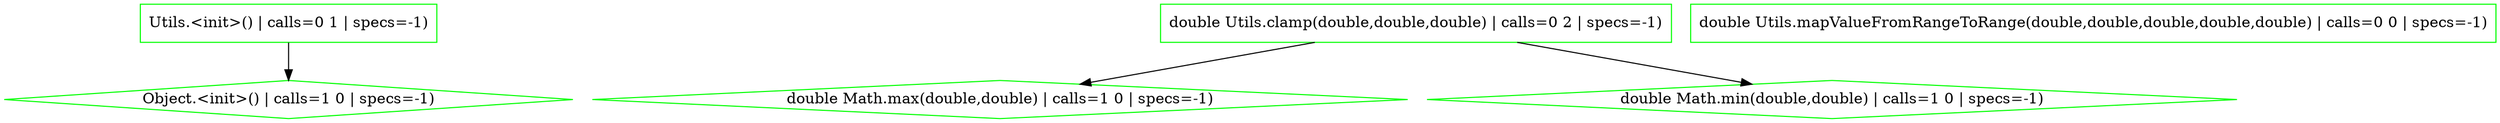 digraph {
"java.lang.Object.<init>().dfab4f0d99f94f824a6db190f40d78c9" [shape=box,label="Object.<init>() | calls=1 0 | specs=-1)",color=green,shape=diamond]
"com.karthik.imager.Recycler.Utils.<init>().fa1710c650f57ebfad96e746a065da2a" [shape=box,label="Utils.<init>() | calls=0 1 | specs=-1)",color=green,shape=box]
"com.karthik.imager.Recycler.Utils.clamp(double,double,double):double.0da66021ebf419c99959dacf24065e21" [shape=box,label="double Utils.clamp(double,double,double) | calls=0 2 | specs=-1)",color=green,shape=box]
"com.karthik.imager.Recycler.Utils.mapValueFromRangeToRange(double,double,double,double,double):doubl.a37c8928fa5af9dda1070aa629e9ad74" [shape=box,label="double Utils.mapValueFromRangeToRange(double,double,double,double,double) | calls=0 0 | specs=-1)",color=green,shape=box]
"java.lang.Math.max(double,double):double.6ab583b5625e42ee03cbcbef9fa2f03b" [shape=box,label="double Math.max(double,double) | calls=1 0 | specs=-1)",color=green,shape=diamond]
"java.lang.Math.min(double,double):double.090e6c2e24f3b1d78d39b919c9a75d0a" [shape=box,label="double Math.min(double,double) | calls=1 0 | specs=-1)",color=green,shape=diamond]
"com.karthik.imager.Recycler.Utils.clamp(double,double,double):double.0da66021ebf419c99959dacf24065e21" -> "java.lang.Math.min(double,double):double.090e6c2e24f3b1d78d39b919c9a75d0a"
"com.karthik.imager.Recycler.Utils.clamp(double,double,double):double.0da66021ebf419c99959dacf24065e21" -> "java.lang.Math.max(double,double):double.6ab583b5625e42ee03cbcbef9fa2f03b"
"com.karthik.imager.Recycler.Utils.<init>().fa1710c650f57ebfad96e746a065da2a" -> "java.lang.Object.<init>().dfab4f0d99f94f824a6db190f40d78c9"
}
